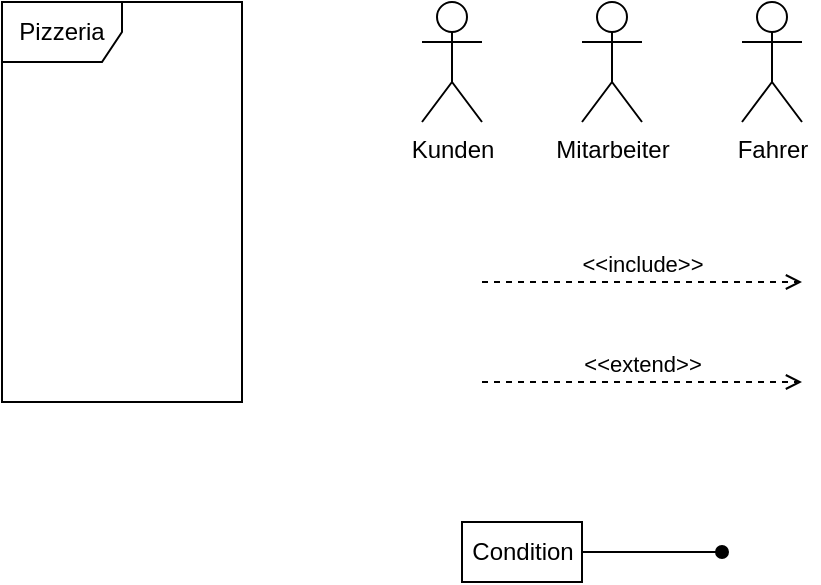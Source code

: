 <mxfile>
    <diagram id="aFfTgyHQPMUhyROw5IrW" name="0_Basics">
        <mxGraphModel dx="716" dy="362" grid="1" gridSize="10" guides="1" tooltips="1" connect="1" arrows="1" fold="1" page="1" pageScale="1" pageWidth="827" pageHeight="1169" math="0" shadow="0">
            <root>
                <mxCell id="0"/>
                <mxCell id="1" parent="0"/>
                <mxCell id="2" value="Pizzeria" style="shape=umlFrame;whiteSpace=wrap;html=1;" vertex="1" parent="1">
                    <mxGeometry x="50" y="50" width="120" height="200" as="geometry"/>
                </mxCell>
                <mxCell id="3" value="Kunden" style="shape=umlActor;verticalLabelPosition=bottom;verticalAlign=top;html=1;" vertex="1" parent="1">
                    <mxGeometry x="260" y="50" width="30" height="60" as="geometry"/>
                </mxCell>
                <mxCell id="4" value="Mitarbeiter" style="shape=umlActor;verticalLabelPosition=bottom;verticalAlign=top;html=1;" vertex="1" parent="1">
                    <mxGeometry x="340" y="50" width="30" height="60" as="geometry"/>
                </mxCell>
                <mxCell id="5" value="Fahrer" style="shape=umlActor;verticalLabelPosition=bottom;verticalAlign=top;html=1;" vertex="1" parent="1">
                    <mxGeometry x="420" y="50" width="30" height="60" as="geometry"/>
                </mxCell>
                <mxCell id="7" value="&amp;lt;&amp;lt;include&amp;gt;&amp;gt;" style="html=1;verticalAlign=bottom;labelBackgroundColor=none;endArrow=open;endFill=0;dashed=1;" edge="1" parent="1">
                    <mxGeometry width="160" relative="1" as="geometry">
                        <mxPoint x="290" y="190" as="sourcePoint"/>
                        <mxPoint x="450" y="190" as="targetPoint"/>
                    </mxGeometry>
                </mxCell>
                <mxCell id="9" value="&amp;lt;&amp;lt;extend&amp;gt;&amp;gt;" style="html=1;verticalAlign=bottom;labelBackgroundColor=none;endArrow=open;endFill=0;dashed=1;" edge="1" parent="1">
                    <mxGeometry width="160" relative="1" as="geometry">
                        <mxPoint x="290" y="240" as="sourcePoint"/>
                        <mxPoint x="450" y="240" as="targetPoint"/>
                    </mxGeometry>
                </mxCell>
                <mxCell id="10" value="Condition" style="html=1;align=center;verticalAlign=middle;dashed=0;" vertex="1" parent="1">
                    <mxGeometry x="280" y="310" width="60" height="30" as="geometry"/>
                </mxCell>
                <mxCell id="12" value="" style="edgeStyle=none;orthogonalLoop=1;jettySize=auto;html=1;endArrow=oval;endFill=1;exitX=1;exitY=0.5;exitDx=0;exitDy=0;" edge="1" parent="1" source="10">
                    <mxGeometry width="80" relative="1" as="geometry">
                        <mxPoint x="250" y="260" as="sourcePoint"/>
                        <mxPoint x="410" y="325" as="targetPoint"/>
                        <Array as="points"/>
                    </mxGeometry>
                </mxCell>
            </root>
        </mxGraphModel>
    </diagram>
    <diagram id="LWUt-f5zy46ZNo5kLFCR" name="1_Bestellung">
        <mxGraphModel dx="716" dy="362" grid="1" gridSize="10" guides="1" tooltips="1" connect="1" arrows="1" fold="1" page="1" pageScale="1" pageWidth="827" pageHeight="1169" math="0" shadow="0">
            <root>
                <mxCell id="0"/>
                <mxCell id="1" parent="0"/>
            </root>
        </mxGraphModel>
    </diagram>
    <diagram id="OMec8amQQG1Pb_q7iLnd" name="2_Liefer-Entscheidung">
        <mxGraphModel dx="716" dy="362" grid="1" gridSize="10" guides="1" tooltips="1" connect="1" arrows="1" fold="1" page="1" pageScale="1" pageWidth="827" pageHeight="1169" math="0" shadow="0">
            <root>
                <mxCell id="0"/>
                <mxCell id="1" parent="0"/>
            </root>
        </mxGraphModel>
    </diagram>
    <diagram id="xg_7vtrCWfdqETrnF-h8" name="4-Gesamt">
        <mxGraphModel dx="716" dy="362" grid="1" gridSize="10" guides="1" tooltips="1" connect="1" arrows="1" fold="1" page="1" pageScale="1" pageWidth="827" pageHeight="1169" math="0" shadow="0">
            <root>
                <mxCell id="0"/>
                <mxCell id="1" parent="0"/>
            </root>
        </mxGraphModel>
    </diagram>
</mxfile>